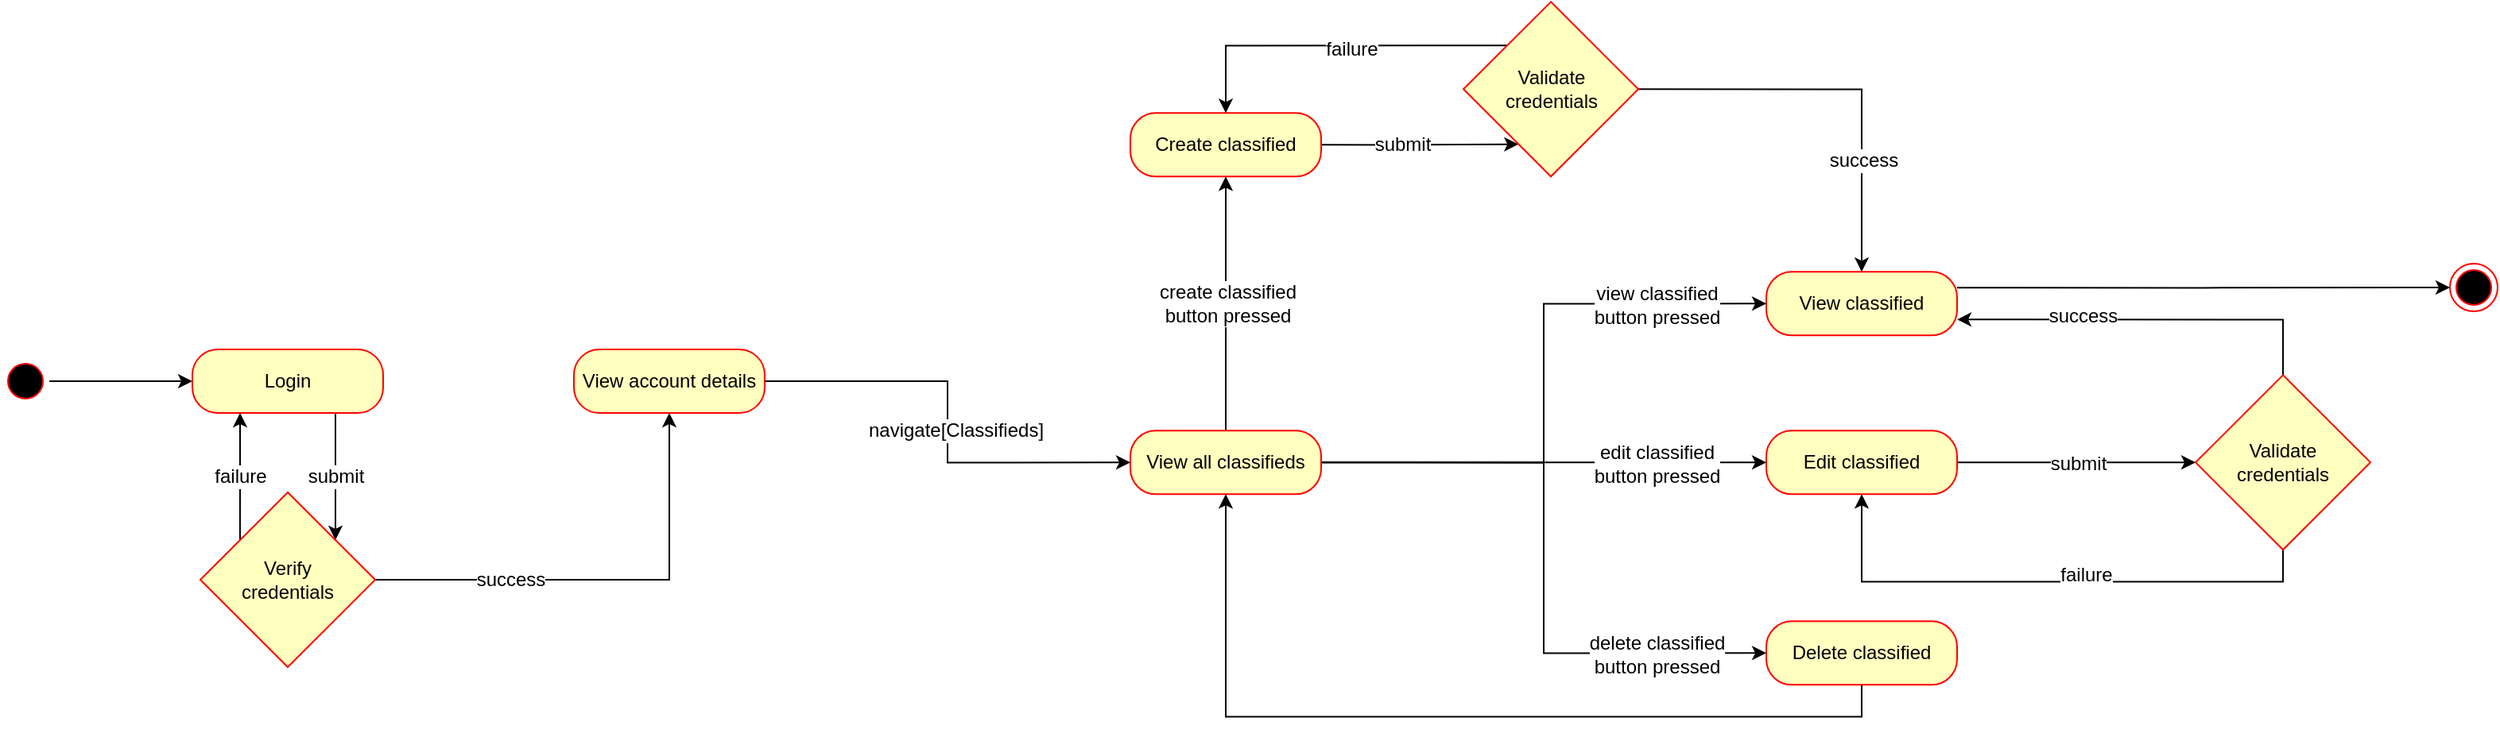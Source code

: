<mxfile version="10.8.4" type="device"><diagram id="b9mu0sqY3mO_i96Yf_Ix" name="diagram_2"><mxGraphModel dx="1991" dy="1027" grid="1" gridSize="10" guides="1" tooltips="1" connect="1" arrows="1" fold="1" page="1" pageScale="1" pageWidth="850" pageHeight="1100" math="0" shadow="0"><root><mxCell id="0"/><mxCell id="1" parent="0"/><mxCell id="QY4dtoPsaaPqmbhMOWft-1" style="edgeStyle=orthogonalEdgeStyle;rounded=0;orthogonalLoop=1;jettySize=auto;html=1;exitX=1;exitY=0.5;exitDx=0;exitDy=0;" edge="1" parent="1" source="QY4dtoPsaaPqmbhMOWft-2" target="QY4dtoPsaaPqmbhMOWft-5"><mxGeometry relative="1" as="geometry"/></mxCell><mxCell id="QY4dtoPsaaPqmbhMOWft-2" value="" style="ellipse;html=1;shape=startState;fillColor=#000000;strokeColor=#ff0000;" vertex="1" parent="1"><mxGeometry x="40" y="245" width="30" height="30" as="geometry"/></mxCell><mxCell id="QY4dtoPsaaPqmbhMOWft-3" style="edgeStyle=orthogonalEdgeStyle;rounded=0;orthogonalLoop=1;jettySize=auto;html=1;exitX=0.75;exitY=1;exitDx=0;exitDy=0;entryX=0.775;entryY=0.272;entryDx=0;entryDy=0;entryPerimeter=0;" edge="1" parent="1" source="QY4dtoPsaaPqmbhMOWft-5" target="QY4dtoPsaaPqmbhMOWft-10"><mxGeometry relative="1" as="geometry"><Array as="points"><mxPoint x="250" y="360"/><mxPoint x="250" y="360"/></Array></mxGeometry></mxCell><mxCell id="QY4dtoPsaaPqmbhMOWft-4" value="submit" style="text;html=1;resizable=0;points=[];align=center;verticalAlign=middle;labelBackgroundColor=#ffffff;" vertex="1" connectable="0" parent="QY4dtoPsaaPqmbhMOWft-3"><mxGeometry x="0.25" y="2" relative="1" as="geometry"><mxPoint x="-2" y="-10" as="offset"/></mxGeometry></mxCell><mxCell id="QY4dtoPsaaPqmbhMOWft-5" value="Login" style="rounded=1;whiteSpace=wrap;html=1;arcSize=40;fontColor=#000000;fillColor=#ffffc0;strokeColor=#ff0000;" vertex="1" parent="1"><mxGeometry x="160" y="240" width="120" height="40" as="geometry"/></mxCell><mxCell id="QY4dtoPsaaPqmbhMOWft-6" style="edgeStyle=orthogonalEdgeStyle;rounded=0;orthogonalLoop=1;jettySize=auto;html=1;exitX=0.227;exitY=0.285;exitDx=0;exitDy=0;entryX=0.25;entryY=1;entryDx=0;entryDy=0;exitPerimeter=0;" edge="1" parent="1" source="QY4dtoPsaaPqmbhMOWft-10" target="QY4dtoPsaaPqmbhMOWft-5"><mxGeometry relative="1" as="geometry"><Array as="points"><mxPoint x="190" y="310"/><mxPoint x="190" y="310"/></Array></mxGeometry></mxCell><mxCell id="QY4dtoPsaaPqmbhMOWft-7" value="failure" style="text;html=1;resizable=0;points=[];align=center;verticalAlign=middle;labelBackgroundColor=#ffffff;" vertex="1" connectable="0" parent="QY4dtoPsaaPqmbhMOWft-6"><mxGeometry x="0.263" y="-22" relative="1" as="geometry"><mxPoint x="-22" y="10" as="offset"/></mxGeometry></mxCell><mxCell id="QY4dtoPsaaPqmbhMOWft-8" style="edgeStyle=orthogonalEdgeStyle;rounded=0;orthogonalLoop=1;jettySize=auto;html=1;exitX=1;exitY=0.5;exitDx=0;exitDy=0;" edge="1" parent="1" source="QY4dtoPsaaPqmbhMOWft-10" target="QY4dtoPsaaPqmbhMOWft-15"><mxGeometry relative="1" as="geometry"/></mxCell><mxCell id="QY4dtoPsaaPqmbhMOWft-9" value="success" style="text;html=1;resizable=0;points=[];align=center;verticalAlign=middle;labelBackgroundColor=#ffffff;" vertex="1" connectable="0" parent="QY4dtoPsaaPqmbhMOWft-8"><mxGeometry x="-0.262" y="-1" relative="1" as="geometry"><mxPoint x="-22" y="-1" as="offset"/></mxGeometry></mxCell><mxCell id="QY4dtoPsaaPqmbhMOWft-10" value="Verify&lt;br&gt;credentials" style="rhombus;whiteSpace=wrap;html=1;fillColor=#ffffc0;strokeColor=#ff0000;" vertex="1" parent="1"><mxGeometry x="165" y="330" width="110" height="110" as="geometry"/></mxCell><mxCell id="QY4dtoPsaaPqmbhMOWft-13" style="edgeStyle=orthogonalEdgeStyle;rounded=0;orthogonalLoop=1;jettySize=auto;html=1;exitX=1;exitY=0.5;exitDx=0;exitDy=0;entryX=0;entryY=0.5;entryDx=0;entryDy=0;" edge="1" parent="1" source="QY4dtoPsaaPqmbhMOWft-15" target="QY4dtoPsaaPqmbhMOWft-32"><mxGeometry relative="1" as="geometry"/></mxCell><mxCell id="QY4dtoPsaaPqmbhMOWft-14" value="navigate[Classifieds]" style="text;html=1;resizable=0;points=[];align=center;verticalAlign=middle;labelBackgroundColor=#ffffff;" vertex="1" connectable="0" parent="QY4dtoPsaaPqmbhMOWft-13"><mxGeometry x="0.742" y="-2" relative="1" as="geometry"><mxPoint x="-74" y="-22.5" as="offset"/></mxGeometry></mxCell><mxCell id="QY4dtoPsaaPqmbhMOWft-15" value="View account details" style="rounded=1;whiteSpace=wrap;html=1;arcSize=40;fontColor=#000000;fillColor=#ffffc0;strokeColor=#ff0000;" vertex="1" parent="1"><mxGeometry x="400" y="240" width="120" height="40" as="geometry"/></mxCell><mxCell id="QY4dtoPsaaPqmbhMOWft-24" style="edgeStyle=orthogonalEdgeStyle;rounded=0;orthogonalLoop=1;jettySize=auto;html=1;exitX=1;exitY=0.5;exitDx=0;exitDy=0;entryX=0;entryY=0.5;entryDx=0;entryDy=0;" edge="1" parent="1" source="QY4dtoPsaaPqmbhMOWft-32" target="QY4dtoPsaaPqmbhMOWft-42"><mxGeometry relative="1" as="geometry"/></mxCell><mxCell id="QY4dtoPsaaPqmbhMOWft-25" value="view classified&lt;br&gt;button pressed&lt;br&gt;" style="text;html=1;resizable=0;points=[];align=center;verticalAlign=middle;labelBackgroundColor=#ffffff;" vertex="1" connectable="0" parent="QY4dtoPsaaPqmbhMOWft-24"><mxGeometry x="0.579" y="-2" relative="1" as="geometry"><mxPoint x="10.5" y="-1.5" as="offset"/></mxGeometry></mxCell><mxCell id="QY4dtoPsaaPqmbhMOWft-26" style="edgeStyle=orthogonalEdgeStyle;rounded=0;orthogonalLoop=1;jettySize=auto;html=1;exitX=1;exitY=0.5;exitDx=0;exitDy=0;entryX=0;entryY=0.5;entryDx=0;entryDy=0;" edge="1" parent="1" source="QY4dtoPsaaPqmbhMOWft-32" target="QY4dtoPsaaPqmbhMOWft-38"><mxGeometry relative="1" as="geometry"/></mxCell><mxCell id="QY4dtoPsaaPqmbhMOWft-27" value="edit classified&lt;br&gt;button pressed&lt;br&gt;" style="text;html=1;resizable=0;points=[];align=center;verticalAlign=middle;labelBackgroundColor=#ffffff;" vertex="1" connectable="0" parent="QY4dtoPsaaPqmbhMOWft-26"><mxGeometry x="0.146" y="-2" relative="1" as="geometry"><mxPoint x="50.5" y="-1.5" as="offset"/></mxGeometry></mxCell><mxCell id="QY4dtoPsaaPqmbhMOWft-28" style="edgeStyle=orthogonalEdgeStyle;rounded=0;orthogonalLoop=1;jettySize=auto;html=1;exitX=1;exitY=0.5;exitDx=0;exitDy=0;entryX=0;entryY=0.5;entryDx=0;entryDy=0;" edge="1" parent="1" source="QY4dtoPsaaPqmbhMOWft-32" target="QY4dtoPsaaPqmbhMOWft-40"><mxGeometry relative="1" as="geometry"/></mxCell><mxCell id="QY4dtoPsaaPqmbhMOWft-29" value="delete classified&lt;br&gt;button pressed&lt;br&gt;" style="text;html=1;resizable=0;points=[];align=center;verticalAlign=middle;labelBackgroundColor=#ffffff;" vertex="1" connectable="0" parent="QY4dtoPsaaPqmbhMOWft-28"><mxGeometry x="0.704" y="-1" relative="1" as="geometry"><mxPoint x="-10.5" y="-0.5" as="offset"/></mxGeometry></mxCell><mxCell id="QY4dtoPsaaPqmbhMOWft-30" style="edgeStyle=orthogonalEdgeStyle;rounded=0;orthogonalLoop=1;jettySize=auto;html=1;exitX=0.5;exitY=0;exitDx=0;exitDy=0;" edge="1" parent="1" source="QY4dtoPsaaPqmbhMOWft-32" target="QY4dtoPsaaPqmbhMOWft-35"><mxGeometry relative="1" as="geometry"/></mxCell><mxCell id="QY4dtoPsaaPqmbhMOWft-31" value="create classified&lt;br&gt;button pressed&lt;br&gt;" style="text;html=1;resizable=0;points=[];align=center;verticalAlign=middle;labelBackgroundColor=#ffffff;" vertex="1" connectable="0" parent="QY4dtoPsaaPqmbhMOWft-30"><mxGeometry x="-0.175" y="1" relative="1" as="geometry"><mxPoint x="1.5" y="-14" as="offset"/></mxGeometry></mxCell><mxCell id="QY4dtoPsaaPqmbhMOWft-32" value="View all classifieds" style="rounded=1;whiteSpace=wrap;html=1;arcSize=40;fontColor=#000000;fillColor=#ffffc0;strokeColor=#ff0000;" vertex="1" parent="1"><mxGeometry x="750" y="291.167" width="120" height="40" as="geometry"/></mxCell><mxCell id="QY4dtoPsaaPqmbhMOWft-33" style="edgeStyle=orthogonalEdgeStyle;rounded=0;orthogonalLoop=1;jettySize=auto;html=1;exitX=1;exitY=0.5;exitDx=0;exitDy=0;entryX=0.315;entryY=0.815;entryDx=0;entryDy=0;entryPerimeter=0;" edge="1" parent="1" source="QY4dtoPsaaPqmbhMOWft-35" target="QY4dtoPsaaPqmbhMOWft-47"><mxGeometry relative="1" as="geometry"/></mxCell><mxCell id="QY4dtoPsaaPqmbhMOWft-34" value="submit" style="text;html=1;resizable=0;points=[];align=center;verticalAlign=middle;labelBackgroundColor=#ffffff;" vertex="1" connectable="0" parent="QY4dtoPsaaPqmbhMOWft-33"><mxGeometry x="-0.175" relative="1" as="geometry"><mxPoint as="offset"/></mxGeometry></mxCell><mxCell id="QY4dtoPsaaPqmbhMOWft-35" value="Create classified" style="rounded=1;whiteSpace=wrap;html=1;arcSize=40;fontColor=#000000;fillColor=#ffffc0;strokeColor=#ff0000;" vertex="1" parent="1"><mxGeometry x="750" y="91.167" width="120" height="40" as="geometry"/></mxCell><mxCell id="QY4dtoPsaaPqmbhMOWft-36" style="edgeStyle=orthogonalEdgeStyle;rounded=0;orthogonalLoop=1;jettySize=auto;html=1;exitX=1;exitY=0.5;exitDx=0;exitDy=0;entryX=0;entryY=0.5;entryDx=0;entryDy=0;" edge="1" parent="1" source="QY4dtoPsaaPqmbhMOWft-38" target="QY4dtoPsaaPqmbhMOWft-52"><mxGeometry relative="1" as="geometry"/></mxCell><mxCell id="QY4dtoPsaaPqmbhMOWft-37" value="submit" style="text;html=1;resizable=0;points=[];align=center;verticalAlign=middle;labelBackgroundColor=#ffffff;" vertex="1" connectable="0" parent="QY4dtoPsaaPqmbhMOWft-36"><mxGeometry x="0.238" y="-2" relative="1" as="geometry"><mxPoint x="-17" y="-1.5" as="offset"/></mxGeometry></mxCell><mxCell id="QY4dtoPsaaPqmbhMOWft-38" value="Edit classified" style="rounded=1;whiteSpace=wrap;html=1;arcSize=40;fontColor=#000000;fillColor=#ffffc0;strokeColor=#ff0000;" vertex="1" parent="1"><mxGeometry x="1150" y="291.167" width="120" height="40" as="geometry"/></mxCell><mxCell id="QY4dtoPsaaPqmbhMOWft-39" style="edgeStyle=orthogonalEdgeStyle;rounded=0;orthogonalLoop=1;jettySize=auto;html=1;exitX=0.5;exitY=1;exitDx=0;exitDy=0;entryX=0.5;entryY=1;entryDx=0;entryDy=0;" edge="1" parent="1" source="QY4dtoPsaaPqmbhMOWft-40" target="QY4dtoPsaaPqmbhMOWft-32"><mxGeometry relative="1" as="geometry"/></mxCell><mxCell id="QY4dtoPsaaPqmbhMOWft-40" value="Delete classified" style="rounded=1;whiteSpace=wrap;html=1;arcSize=40;fontColor=#000000;fillColor=#ffffc0;strokeColor=#ff0000;" vertex="1" parent="1"><mxGeometry x="1150" y="411.167" width="120" height="40" as="geometry"/></mxCell><mxCell id="6Dko3C45Fy7rFqIELK2K-1" style="edgeStyle=orthogonalEdgeStyle;rounded=0;orthogonalLoop=1;jettySize=auto;html=1;exitX=1;exitY=0.25;exitDx=0;exitDy=0;entryX=0;entryY=0.5;entryDx=0;entryDy=0;" edge="1" parent="1" source="QY4dtoPsaaPqmbhMOWft-42" target="QY4dtoPsaaPqmbhMOWft-55"><mxGeometry relative="1" as="geometry"/></mxCell><mxCell id="QY4dtoPsaaPqmbhMOWft-42" value="View classified" style="rounded=1;whiteSpace=wrap;html=1;arcSize=40;fontColor=#000000;fillColor=#ffffc0;strokeColor=#ff0000;" vertex="1" parent="1"><mxGeometry x="1150" y="191.167" width="120" height="40" as="geometry"/></mxCell><mxCell id="QY4dtoPsaaPqmbhMOWft-43" style="edgeStyle=orthogonalEdgeStyle;rounded=0;orthogonalLoop=1;jettySize=auto;html=1;exitX=0;exitY=0;exitDx=0;exitDy=0;entryX=0.5;entryY=0;entryDx=0;entryDy=0;" edge="1" parent="1" source="QY4dtoPsaaPqmbhMOWft-47" target="QY4dtoPsaaPqmbhMOWft-35"><mxGeometry relative="1" as="geometry"/></mxCell><mxCell id="QY4dtoPsaaPqmbhMOWft-44" value="failure&lt;br&gt;" style="text;html=1;resizable=0;points=[];align=center;verticalAlign=middle;labelBackgroundColor=#ffffff;" vertex="1" connectable="0" parent="QY4dtoPsaaPqmbhMOWft-43"><mxGeometry x="-0.108" y="2" relative="1" as="geometry"><mxPoint as="offset"/></mxGeometry></mxCell><mxCell id="QY4dtoPsaaPqmbhMOWft-45" style="edgeStyle=orthogonalEdgeStyle;rounded=0;orthogonalLoop=1;jettySize=auto;html=1;exitX=1;exitY=0.5;exitDx=0;exitDy=0;" edge="1" parent="1" source="QY4dtoPsaaPqmbhMOWft-47" target="QY4dtoPsaaPqmbhMOWft-42"><mxGeometry relative="1" as="geometry"/></mxCell><mxCell id="QY4dtoPsaaPqmbhMOWft-46" value="success" style="text;html=1;resizable=0;points=[];align=center;verticalAlign=middle;labelBackgroundColor=#ffffff;" vertex="1" connectable="0" parent="QY4dtoPsaaPqmbhMOWft-45"><mxGeometry x="0.116" y="1" relative="1" as="geometry"><mxPoint x="-0.5" y="43" as="offset"/></mxGeometry></mxCell><mxCell id="QY4dtoPsaaPqmbhMOWft-47" value="Validate&lt;br&gt;credentials" style="rhombus;whiteSpace=wrap;html=1;fillColor=#ffffc0;strokeColor=#ff0000;" vertex="1" parent="1"><mxGeometry x="959.5" y="21.167" width="110" height="110" as="geometry"/></mxCell><mxCell id="QY4dtoPsaaPqmbhMOWft-48" style="edgeStyle=orthogonalEdgeStyle;rounded=0;orthogonalLoop=1;jettySize=auto;html=1;exitX=0.5;exitY=1;exitDx=0;exitDy=0;entryX=0.5;entryY=1;entryDx=0;entryDy=0;" edge="1" parent="1" source="QY4dtoPsaaPqmbhMOWft-52" target="QY4dtoPsaaPqmbhMOWft-38"><mxGeometry relative="1" as="geometry"/></mxCell><mxCell id="QY4dtoPsaaPqmbhMOWft-49" value="failure&lt;br&gt;" style="text;html=1;resizable=0;points=[];align=center;verticalAlign=middle;labelBackgroundColor=#ffffff;" vertex="1" connectable="0" parent="QY4dtoPsaaPqmbhMOWft-48"><mxGeometry x="-0.191" y="-1" relative="1" as="geometry"><mxPoint x="-7" y="-3.5" as="offset"/></mxGeometry></mxCell><mxCell id="QY4dtoPsaaPqmbhMOWft-50" style="edgeStyle=orthogonalEdgeStyle;rounded=0;orthogonalLoop=1;jettySize=auto;html=1;exitX=0.5;exitY=0;exitDx=0;exitDy=0;entryX=1;entryY=0.75;entryDx=0;entryDy=0;" edge="1" parent="1" source="QY4dtoPsaaPqmbhMOWft-52" target="QY4dtoPsaaPqmbhMOWft-42"><mxGeometry relative="1" as="geometry"/></mxCell><mxCell id="QY4dtoPsaaPqmbhMOWft-51" value="success" style="text;html=1;resizable=0;points=[];align=center;verticalAlign=middle;labelBackgroundColor=#ffffff;" vertex="1" connectable="0" parent="QY4dtoPsaaPqmbhMOWft-50"><mxGeometry x="0.34" y="-2" relative="1" as="geometry"><mxPoint as="offset"/></mxGeometry></mxCell><mxCell id="QY4dtoPsaaPqmbhMOWft-52" value="Validate&lt;br&gt;credentials" style="rhombus;whiteSpace=wrap;html=1;fillColor=#ffffc0;strokeColor=#ff0000;" vertex="1" parent="1"><mxGeometry x="1420" y="256.167" width="110" height="110" as="geometry"/></mxCell><mxCell id="QY4dtoPsaaPqmbhMOWft-55" value="" style="ellipse;html=1;shape=endState;fillColor=#000000;strokeColor=#ff0000;" vertex="1" parent="1"><mxGeometry x="1580" y="186" width="30" height="30" as="geometry"/></mxCell></root></mxGraphModel></diagram><diagram id="z3Ul4Xbxaf_QYDf2PH8e" name="diagram_3"><mxGraphModel dx="1640" dy="846" grid="1" gridSize="10" guides="1" tooltips="1" connect="1" arrows="1" fold="1" page="1" pageScale="1" pageWidth="850" pageHeight="1100" math="0" shadow="0"><root><mxCell id="BiiMFXzMdCzEYImjCU4e-0"/><mxCell id="BiiMFXzMdCzEYImjCU4e-1" parent="BiiMFXzMdCzEYImjCU4e-0"/><mxCell id="BiiMFXzMdCzEYImjCU4e-2" style="edgeStyle=orthogonalEdgeStyle;rounded=0;orthogonalLoop=1;jettySize=auto;html=1;exitX=1;exitY=0.5;exitDx=0;exitDy=0;" edge="1" parent="BiiMFXzMdCzEYImjCU4e-1" source="BiiMFXzMdCzEYImjCU4e-3" target="BiiMFXzMdCzEYImjCU4e-6"><mxGeometry relative="1" as="geometry"/></mxCell><mxCell id="BiiMFXzMdCzEYImjCU4e-3" value="" style="ellipse;html=1;shape=startState;fillColor=#000000;strokeColor=#ff0000;" vertex="1" parent="BiiMFXzMdCzEYImjCU4e-1"><mxGeometry x="40" y="245" width="30" height="30" as="geometry"/></mxCell><mxCell id="BiiMFXzMdCzEYImjCU4e-4" style="edgeStyle=orthogonalEdgeStyle;rounded=0;orthogonalLoop=1;jettySize=auto;html=1;exitX=0.75;exitY=1;exitDx=0;exitDy=0;entryX=0.775;entryY=0.272;entryDx=0;entryDy=0;entryPerimeter=0;" edge="1" parent="BiiMFXzMdCzEYImjCU4e-1" source="BiiMFXzMdCzEYImjCU4e-6" target="BiiMFXzMdCzEYImjCU4e-11"><mxGeometry relative="1" as="geometry"><Array as="points"><mxPoint x="250" y="360"/><mxPoint x="250" y="360"/></Array></mxGeometry></mxCell><mxCell id="BiiMFXzMdCzEYImjCU4e-5" value="submit" style="text;html=1;resizable=0;points=[];align=center;verticalAlign=middle;labelBackgroundColor=#ffffff;" vertex="1" connectable="0" parent="BiiMFXzMdCzEYImjCU4e-4"><mxGeometry x="0.25" y="2" relative="1" as="geometry"><mxPoint x="-2" y="-10" as="offset"/></mxGeometry></mxCell><mxCell id="BiiMFXzMdCzEYImjCU4e-6" value="Login" style="rounded=1;whiteSpace=wrap;html=1;arcSize=40;fontColor=#000000;fillColor=#ffffc0;strokeColor=#ff0000;" vertex="1" parent="BiiMFXzMdCzEYImjCU4e-1"><mxGeometry x="160" y="240" width="120" height="40" as="geometry"/></mxCell><mxCell id="BiiMFXzMdCzEYImjCU4e-7" style="edgeStyle=orthogonalEdgeStyle;rounded=0;orthogonalLoop=1;jettySize=auto;html=1;exitX=0.227;exitY=0.285;exitDx=0;exitDy=0;entryX=0.25;entryY=1;entryDx=0;entryDy=0;exitPerimeter=0;" edge="1" parent="BiiMFXzMdCzEYImjCU4e-1" source="BiiMFXzMdCzEYImjCU4e-11" target="BiiMFXzMdCzEYImjCU4e-6"><mxGeometry relative="1" as="geometry"><Array as="points"><mxPoint x="190" y="310"/><mxPoint x="190" y="310"/></Array></mxGeometry></mxCell><mxCell id="BiiMFXzMdCzEYImjCU4e-8" value="failure" style="text;html=1;resizable=0;points=[];align=center;verticalAlign=middle;labelBackgroundColor=#ffffff;" vertex="1" connectable="0" parent="BiiMFXzMdCzEYImjCU4e-7"><mxGeometry x="0.263" y="-22" relative="1" as="geometry"><mxPoint x="-22" y="10" as="offset"/></mxGeometry></mxCell><mxCell id="BiiMFXzMdCzEYImjCU4e-9" style="edgeStyle=orthogonalEdgeStyle;rounded=0;orthogonalLoop=1;jettySize=auto;html=1;exitX=1;exitY=0.5;exitDx=0;exitDy=0;" edge="1" parent="BiiMFXzMdCzEYImjCU4e-1" source="BiiMFXzMdCzEYImjCU4e-11" target="BiiMFXzMdCzEYImjCU4e-12"><mxGeometry relative="1" as="geometry"/></mxCell><mxCell id="BiiMFXzMdCzEYImjCU4e-10" value="success" style="text;html=1;resizable=0;points=[];align=center;verticalAlign=middle;labelBackgroundColor=#ffffff;" vertex="1" connectable="0" parent="BiiMFXzMdCzEYImjCU4e-9"><mxGeometry x="-0.262" y="-1" relative="1" as="geometry"><mxPoint x="-22" y="-1" as="offset"/></mxGeometry></mxCell><mxCell id="BiiMFXzMdCzEYImjCU4e-11" value="Verify&lt;br&gt;credentials" style="rhombus;whiteSpace=wrap;html=1;fillColor=#ffffc0;strokeColor=#ff0000;" vertex="1" parent="BiiMFXzMdCzEYImjCU4e-1"><mxGeometry x="165" y="330" width="110" height="110" as="geometry"/></mxCell><mxCell id="BiiMFXzMdCzEYImjCU4e-14" style="edgeStyle=orthogonalEdgeStyle;rounded=0;orthogonalLoop=1;jettySize=auto;html=1;exitX=1;exitY=0.5;exitDx=0;exitDy=0;" edge="1" parent="BiiMFXzMdCzEYImjCU4e-1" source="BiiMFXzMdCzEYImjCU4e-12" target="BiiMFXzMdCzEYImjCU4e-13"><mxGeometry relative="1" as="geometry"/></mxCell><mxCell id="BiiMFXzMdCzEYImjCU4e-22" value="edit details&lt;br&gt;button pressed&lt;br&gt;" style="text;html=1;resizable=0;points=[];align=center;verticalAlign=middle;labelBackgroundColor=#ffffff;" vertex="1" connectable="0" parent="BiiMFXzMdCzEYImjCU4e-14"><mxGeometry x="0.205" y="1" relative="1" as="geometry"><mxPoint x="35.5" y="1" as="offset"/></mxGeometry></mxCell><mxCell id="BiiMFXzMdCzEYImjCU4e-74" style="edgeStyle=orthogonalEdgeStyle;rounded=0;orthogonalLoop=1;jettySize=auto;html=1;exitX=1;exitY=0.5;exitDx=0;exitDy=0;entryX=0;entryY=0.5;entryDx=0;entryDy=0;" edge="1" parent="BiiMFXzMdCzEYImjCU4e-1" source="BiiMFXzMdCzEYImjCU4e-12" target="BiiMFXzMdCzEYImjCU4e-53"><mxGeometry relative="1" as="geometry"/></mxCell><mxCell id="BiiMFXzMdCzEYImjCU4e-75" value="navigate[Classifieds]" style="text;html=1;resizable=0;points=[];align=center;verticalAlign=middle;labelBackgroundColor=#ffffff;" vertex="1" connectable="0" parent="BiiMFXzMdCzEYImjCU4e-74"><mxGeometry x="0.742" y="-2" relative="1" as="geometry"><mxPoint x="-32" y="-44" as="offset"/></mxGeometry></mxCell><mxCell id="BiiMFXzMdCzEYImjCU4e-12" value="View account details" style="rounded=1;whiteSpace=wrap;html=1;arcSize=40;fontColor=#000000;fillColor=#ffffc0;strokeColor=#ff0000;" vertex="1" parent="BiiMFXzMdCzEYImjCU4e-1"><mxGeometry x="400" y="240" width="120" height="40" as="geometry"/></mxCell><mxCell id="BiiMFXzMdCzEYImjCU4e-16" style="edgeStyle=orthogonalEdgeStyle;rounded=0;orthogonalLoop=1;jettySize=auto;html=1;exitX=1;exitY=0.5;exitDx=0;exitDy=0;" edge="1" parent="BiiMFXzMdCzEYImjCU4e-1" source="BiiMFXzMdCzEYImjCU4e-13" target="BiiMFXzMdCzEYImjCU4e-15"><mxGeometry relative="1" as="geometry"/></mxCell><mxCell id="BiiMFXzMdCzEYImjCU4e-18" value="submit" style="text;html=1;resizable=0;points=[];align=center;verticalAlign=middle;labelBackgroundColor=#ffffff;" vertex="1" connectable="0" parent="BiiMFXzMdCzEYImjCU4e-16"><mxGeometry x="0.134" y="1" relative="1" as="geometry"><mxPoint x="-8" y="1" as="offset"/></mxGeometry></mxCell><mxCell id="BiiMFXzMdCzEYImjCU4e-13" value="Edit details" style="rounded=1;whiteSpace=wrap;html=1;arcSize=40;fontColor=#000000;fillColor=#ffffc0;strokeColor=#ff0000;" vertex="1" parent="BiiMFXzMdCzEYImjCU4e-1"><mxGeometry x="760" y="240" width="120" height="40" as="geometry"/></mxCell><mxCell id="BiiMFXzMdCzEYImjCU4e-17" style="edgeStyle=orthogonalEdgeStyle;rounded=0;orthogonalLoop=1;jettySize=auto;html=1;exitX=0.5;exitY=1;exitDx=0;exitDy=0;entryX=0.5;entryY=1;entryDx=0;entryDy=0;" edge="1" parent="BiiMFXzMdCzEYImjCU4e-1" source="BiiMFXzMdCzEYImjCU4e-15" target="BiiMFXzMdCzEYImjCU4e-13"><mxGeometry relative="1" as="geometry"><Array as="points"><mxPoint x="935" y="350"/><mxPoint x="700" y="350"/></Array></mxGeometry></mxCell><mxCell id="BiiMFXzMdCzEYImjCU4e-19" value="failure" style="text;html=1;resizable=0;points=[];align=center;verticalAlign=middle;labelBackgroundColor=#ffffff;" vertex="1" connectable="0" parent="BiiMFXzMdCzEYImjCU4e-17"><mxGeometry x="-0.237" y="2" relative="1" as="geometry"><mxPoint x="-6.5" y="3" as="offset"/></mxGeometry></mxCell><mxCell id="BiiMFXzMdCzEYImjCU4e-20" style="edgeStyle=orthogonalEdgeStyle;rounded=0;orthogonalLoop=1;jettySize=auto;html=1;exitX=1;exitY=0.5;exitDx=0;exitDy=0;entryX=0.5;entryY=0;entryDx=0;entryDy=0;" edge="1" parent="BiiMFXzMdCzEYImjCU4e-1"><mxGeometry relative="1" as="geometry"><mxPoint x="1110.167" y="260.167" as="sourcePoint"/><mxPoint x="460.167" y="240.167" as="targetPoint"/><Array as="points"><mxPoint x="1160.5" y="260"/><mxPoint x="1160.5" y="160"/><mxPoint x="460.5" y="160"/></Array></mxGeometry></mxCell><mxCell id="BiiMFXzMdCzEYImjCU4e-21" value="success" style="text;html=1;resizable=0;points=[];align=center;verticalAlign=middle;labelBackgroundColor=#ffffff;" vertex="1" connectable="0" parent="BiiMFXzMdCzEYImjCU4e-20"><mxGeometry x="-0.742" y="-1" relative="1" as="geometry"><mxPoint x="-1.5" y="30" as="offset"/></mxGeometry></mxCell><mxCell id="BiiMFXzMdCzEYImjCU4e-15" value="Validate&lt;br&gt;credentials&lt;br&gt;" style="rhombus;whiteSpace=wrap;html=1;fillColor=#ffffc0;strokeColor=#ff0000;" vertex="1" parent="BiiMFXzMdCzEYImjCU4e-1"><mxGeometry x="1000" y="205" width="110" height="110" as="geometry"/></mxCell><mxCell id="BiiMFXzMdCzEYImjCU4e-45" style="edgeStyle=orthogonalEdgeStyle;rounded=0;orthogonalLoop=1;jettySize=auto;html=1;exitX=1;exitY=0.5;exitDx=0;exitDy=0;entryX=0;entryY=0.5;entryDx=0;entryDy=0;" edge="1" parent="BiiMFXzMdCzEYImjCU4e-1" source="BiiMFXzMdCzEYImjCU4e-53" target="BiiMFXzMdCzEYImjCU4e-63"><mxGeometry relative="1" as="geometry"/></mxCell><mxCell id="BiiMFXzMdCzEYImjCU4e-46" value="view classified&lt;br&gt;button pressed&lt;br&gt;" style="text;html=1;resizable=0;points=[];align=center;verticalAlign=middle;labelBackgroundColor=#ffffff;" vertex="1" connectable="0" parent="BiiMFXzMdCzEYImjCU4e-45"><mxGeometry x="0.579" y="-2" relative="1" as="geometry"><mxPoint x="10.5" y="-1.5" as="offset"/></mxGeometry></mxCell><mxCell id="BiiMFXzMdCzEYImjCU4e-47" style="edgeStyle=orthogonalEdgeStyle;rounded=0;orthogonalLoop=1;jettySize=auto;html=1;exitX=1;exitY=0.5;exitDx=0;exitDy=0;entryX=0;entryY=0.5;entryDx=0;entryDy=0;" edge="1" parent="BiiMFXzMdCzEYImjCU4e-1" source="BiiMFXzMdCzEYImjCU4e-53" target="BiiMFXzMdCzEYImjCU4e-59"><mxGeometry relative="1" as="geometry"/></mxCell><mxCell id="BiiMFXzMdCzEYImjCU4e-48" value="edit classified&lt;br&gt;button pressed&lt;br&gt;" style="text;html=1;resizable=0;points=[];align=center;verticalAlign=middle;labelBackgroundColor=#ffffff;" vertex="1" connectable="0" parent="BiiMFXzMdCzEYImjCU4e-47"><mxGeometry x="0.146" y="-2" relative="1" as="geometry"><mxPoint x="50.5" y="-1.5" as="offset"/></mxGeometry></mxCell><mxCell id="BiiMFXzMdCzEYImjCU4e-49" style="edgeStyle=orthogonalEdgeStyle;rounded=0;orthogonalLoop=1;jettySize=auto;html=1;exitX=1;exitY=0.5;exitDx=0;exitDy=0;entryX=0;entryY=0.5;entryDx=0;entryDy=0;" edge="1" parent="BiiMFXzMdCzEYImjCU4e-1" source="BiiMFXzMdCzEYImjCU4e-53" target="BiiMFXzMdCzEYImjCU4e-62"><mxGeometry relative="1" as="geometry"/></mxCell><mxCell id="BiiMFXzMdCzEYImjCU4e-50" value="delete classified&lt;br&gt;button pressed&lt;br&gt;" style="text;html=1;resizable=0;points=[];align=center;verticalAlign=middle;labelBackgroundColor=#ffffff;" vertex="1" connectable="0" parent="BiiMFXzMdCzEYImjCU4e-49"><mxGeometry x="0.704" y="-1" relative="1" as="geometry"><mxPoint x="-10.5" y="-0.5" as="offset"/></mxGeometry></mxCell><mxCell id="BiiMFXzMdCzEYImjCU4e-51" style="edgeStyle=orthogonalEdgeStyle;rounded=0;orthogonalLoop=1;jettySize=auto;html=1;exitX=0.5;exitY=0;exitDx=0;exitDy=0;" edge="1" parent="BiiMFXzMdCzEYImjCU4e-1" source="BiiMFXzMdCzEYImjCU4e-53" target="BiiMFXzMdCzEYImjCU4e-56"><mxGeometry relative="1" as="geometry"/></mxCell><mxCell id="BiiMFXzMdCzEYImjCU4e-52" value="create classified&lt;br&gt;button pressed&lt;br&gt;" style="text;html=1;resizable=0;points=[];align=center;verticalAlign=middle;labelBackgroundColor=#ffffff;" vertex="1" connectable="0" parent="BiiMFXzMdCzEYImjCU4e-51"><mxGeometry x="-0.175" y="1" relative="1" as="geometry"><mxPoint x="1.5" y="-14" as="offset"/></mxGeometry></mxCell><mxCell id="BiiMFXzMdCzEYImjCU4e-53" value="View all classifieds" style="rounded=1;whiteSpace=wrap;html=1;arcSize=40;fontColor=#000000;fillColor=#ffffc0;strokeColor=#ff0000;" vertex="1" parent="BiiMFXzMdCzEYImjCU4e-1"><mxGeometry x="760" y="681.667" width="120" height="40" as="geometry"/></mxCell><mxCell id="BiiMFXzMdCzEYImjCU4e-54" style="edgeStyle=orthogonalEdgeStyle;rounded=0;orthogonalLoop=1;jettySize=auto;html=1;exitX=1;exitY=0.5;exitDx=0;exitDy=0;entryX=0.315;entryY=0.815;entryDx=0;entryDy=0;entryPerimeter=0;" edge="1" parent="BiiMFXzMdCzEYImjCU4e-1" source="BiiMFXzMdCzEYImjCU4e-56" target="BiiMFXzMdCzEYImjCU4e-68"><mxGeometry relative="1" as="geometry"/></mxCell><mxCell id="BiiMFXzMdCzEYImjCU4e-55" value="submit" style="text;html=1;resizable=0;points=[];align=center;verticalAlign=middle;labelBackgroundColor=#ffffff;" vertex="1" connectable="0" parent="BiiMFXzMdCzEYImjCU4e-54"><mxGeometry x="-0.175" relative="1" as="geometry"><mxPoint as="offset"/></mxGeometry></mxCell><mxCell id="BiiMFXzMdCzEYImjCU4e-56" value="Create classified" style="rounded=1;whiteSpace=wrap;html=1;arcSize=40;fontColor=#000000;fillColor=#ffffc0;strokeColor=#ff0000;" vertex="1" parent="BiiMFXzMdCzEYImjCU4e-1"><mxGeometry x="760" y="481.667" width="120" height="40" as="geometry"/></mxCell><mxCell id="BiiMFXzMdCzEYImjCU4e-57" style="edgeStyle=orthogonalEdgeStyle;rounded=0;orthogonalLoop=1;jettySize=auto;html=1;exitX=1;exitY=0.5;exitDx=0;exitDy=0;entryX=0;entryY=0.5;entryDx=0;entryDy=0;" edge="1" parent="BiiMFXzMdCzEYImjCU4e-1" source="BiiMFXzMdCzEYImjCU4e-59" target="BiiMFXzMdCzEYImjCU4e-73"><mxGeometry relative="1" as="geometry"/></mxCell><mxCell id="BiiMFXzMdCzEYImjCU4e-58" value="submit" style="text;html=1;resizable=0;points=[];align=center;verticalAlign=middle;labelBackgroundColor=#ffffff;" vertex="1" connectable="0" parent="BiiMFXzMdCzEYImjCU4e-57"><mxGeometry x="0.238" y="-2" relative="1" as="geometry"><mxPoint x="-17" y="-1.5" as="offset"/></mxGeometry></mxCell><mxCell id="BiiMFXzMdCzEYImjCU4e-59" value="Edit classified" style="rounded=1;whiteSpace=wrap;html=1;arcSize=40;fontColor=#000000;fillColor=#ffffc0;strokeColor=#ff0000;" vertex="1" parent="BiiMFXzMdCzEYImjCU4e-1"><mxGeometry x="1160" y="681.667" width="120" height="40" as="geometry"/></mxCell><mxCell id="BiiMFXzMdCzEYImjCU4e-60" style="edgeStyle=orthogonalEdgeStyle;rounded=0;orthogonalLoop=1;jettySize=auto;html=1;exitX=0.5;exitY=1;exitDx=0;exitDy=0;entryX=0.5;entryY=1;entryDx=0;entryDy=0;" edge="1" parent="BiiMFXzMdCzEYImjCU4e-1" source="BiiMFXzMdCzEYImjCU4e-62" target="BiiMFXzMdCzEYImjCU4e-53"><mxGeometry relative="1" as="geometry"/></mxCell><mxCell id="BiiMFXzMdCzEYImjCU4e-62" value="Delete classified" style="rounded=1;whiteSpace=wrap;html=1;arcSize=40;fontColor=#000000;fillColor=#ffffc0;strokeColor=#ff0000;" vertex="1" parent="BiiMFXzMdCzEYImjCU4e-1"><mxGeometry x="1160" y="801.667" width="120" height="40" as="geometry"/></mxCell><mxCell id="BiiMFXzMdCzEYImjCU4e-77" style="edgeStyle=orthogonalEdgeStyle;rounded=0;orthogonalLoop=1;jettySize=auto;html=1;exitX=1;exitY=0.25;exitDx=0;exitDy=0;entryX=0.372;entryY=0.45;entryDx=0;entryDy=0;entryPerimeter=0;" edge="1" parent="BiiMFXzMdCzEYImjCU4e-1" source="BiiMFXzMdCzEYImjCU4e-63" target="BiiMFXzMdCzEYImjCU4e-76"><mxGeometry relative="1" as="geometry"><mxPoint x="1670" y="592" as="targetPoint"/></mxGeometry></mxCell><mxCell id="BiiMFXzMdCzEYImjCU4e-63" value="View classified" style="rounded=1;whiteSpace=wrap;html=1;arcSize=40;fontColor=#000000;fillColor=#ffffc0;strokeColor=#ff0000;" vertex="1" parent="BiiMFXzMdCzEYImjCU4e-1"><mxGeometry x="1160" y="581.667" width="120" height="40" as="geometry"/></mxCell><mxCell id="BiiMFXzMdCzEYImjCU4e-64" style="edgeStyle=orthogonalEdgeStyle;rounded=0;orthogonalLoop=1;jettySize=auto;html=1;exitX=0;exitY=0;exitDx=0;exitDy=0;entryX=0.5;entryY=0;entryDx=0;entryDy=0;" edge="1" parent="BiiMFXzMdCzEYImjCU4e-1" source="BiiMFXzMdCzEYImjCU4e-68" target="BiiMFXzMdCzEYImjCU4e-56"><mxGeometry relative="1" as="geometry"/></mxCell><mxCell id="BiiMFXzMdCzEYImjCU4e-65" value="failure&lt;br&gt;" style="text;html=1;resizable=0;points=[];align=center;verticalAlign=middle;labelBackgroundColor=#ffffff;" vertex="1" connectable="0" parent="BiiMFXzMdCzEYImjCU4e-64"><mxGeometry x="-0.108" y="2" relative="1" as="geometry"><mxPoint as="offset"/></mxGeometry></mxCell><mxCell id="BiiMFXzMdCzEYImjCU4e-66" style="edgeStyle=orthogonalEdgeStyle;rounded=0;orthogonalLoop=1;jettySize=auto;html=1;exitX=1;exitY=0.5;exitDx=0;exitDy=0;" edge="1" parent="BiiMFXzMdCzEYImjCU4e-1" source="BiiMFXzMdCzEYImjCU4e-68" target="BiiMFXzMdCzEYImjCU4e-63"><mxGeometry relative="1" as="geometry"/></mxCell><mxCell id="BiiMFXzMdCzEYImjCU4e-67" value="success" style="text;html=1;resizable=0;points=[];align=center;verticalAlign=middle;labelBackgroundColor=#ffffff;" vertex="1" connectable="0" parent="BiiMFXzMdCzEYImjCU4e-66"><mxGeometry x="0.116" y="1" relative="1" as="geometry"><mxPoint x="-0.5" y="43" as="offset"/></mxGeometry></mxCell><mxCell id="BiiMFXzMdCzEYImjCU4e-68" value="Validate&lt;br&gt;credentials" style="rhombus;whiteSpace=wrap;html=1;fillColor=#ffffc0;strokeColor=#ff0000;" vertex="1" parent="BiiMFXzMdCzEYImjCU4e-1"><mxGeometry x="969.5" y="411.667" width="110" height="110" as="geometry"/></mxCell><mxCell id="BiiMFXzMdCzEYImjCU4e-69" style="edgeStyle=orthogonalEdgeStyle;rounded=0;orthogonalLoop=1;jettySize=auto;html=1;exitX=0.5;exitY=1;exitDx=0;exitDy=0;entryX=0.5;entryY=1;entryDx=0;entryDy=0;" edge="1" parent="BiiMFXzMdCzEYImjCU4e-1" source="BiiMFXzMdCzEYImjCU4e-73" target="BiiMFXzMdCzEYImjCU4e-59"><mxGeometry relative="1" as="geometry"/></mxCell><mxCell id="BiiMFXzMdCzEYImjCU4e-70" value="failure&lt;br&gt;" style="text;html=1;resizable=0;points=[];align=center;verticalAlign=middle;labelBackgroundColor=#ffffff;" vertex="1" connectable="0" parent="BiiMFXzMdCzEYImjCU4e-69"><mxGeometry x="-0.191" y="-1" relative="1" as="geometry"><mxPoint x="-7" y="-3.5" as="offset"/></mxGeometry></mxCell><mxCell id="BiiMFXzMdCzEYImjCU4e-71" style="edgeStyle=orthogonalEdgeStyle;rounded=0;orthogonalLoop=1;jettySize=auto;html=1;exitX=0.5;exitY=0;exitDx=0;exitDy=0;entryX=1;entryY=0.75;entryDx=0;entryDy=0;" edge="1" parent="BiiMFXzMdCzEYImjCU4e-1" source="BiiMFXzMdCzEYImjCU4e-73" target="BiiMFXzMdCzEYImjCU4e-63"><mxGeometry relative="1" as="geometry"/></mxCell><mxCell id="BiiMFXzMdCzEYImjCU4e-72" value="success" style="text;html=1;resizable=0;points=[];align=center;verticalAlign=middle;labelBackgroundColor=#ffffff;" vertex="1" connectable="0" parent="BiiMFXzMdCzEYImjCU4e-71"><mxGeometry x="0.34" y="-2" relative="1" as="geometry"><mxPoint as="offset"/></mxGeometry></mxCell><mxCell id="BiiMFXzMdCzEYImjCU4e-73" value="Validate&lt;br&gt;credentials" style="rhombus;whiteSpace=wrap;html=1;fillColor=#ffffc0;strokeColor=#ff0000;" vertex="1" parent="BiiMFXzMdCzEYImjCU4e-1"><mxGeometry x="1430" y="646.667" width="110" height="110" as="geometry"/></mxCell><mxCell id="BiiMFXzMdCzEYImjCU4e-76" value="" style="shape=line;html=1;strokeWidth=6;strokeColor=#ff0000;rotation=-90;" vertex="1" parent="BiiMFXzMdCzEYImjCU4e-1"><mxGeometry x="1308" y="492" width="745" height="10" as="geometry"/></mxCell><mxCell id="BiiMFXzMdCzEYImjCU4e-79" style="edgeStyle=orthogonalEdgeStyle;rounded=0;orthogonalLoop=1;jettySize=auto;html=1;exitX=0.366;exitY=0.45;exitDx=0;exitDy=0;entryX=0;entryY=0.5;entryDx=0;entryDy=0;exitPerimeter=0;" edge="1" parent="BiiMFXzMdCzEYImjCU4e-1" source="BiiMFXzMdCzEYImjCU4e-76" target="BiiMFXzMdCzEYImjCU4e-78"><mxGeometry relative="1" as="geometry"><mxPoint x="1690" y="596.414" as="sourcePoint"/></mxGeometry></mxCell><mxCell id="BiiMFXzMdCzEYImjCU4e-78" value="" style="ellipse;html=1;shape=endState;fillColor=#000000;strokeColor=#ff0000;" vertex="1" parent="BiiMFXzMdCzEYImjCU4e-1"><mxGeometry x="1810" y="581.5" width="30" height="30" as="geometry"/></mxCell></root></mxGraphModel></diagram></mxfile>